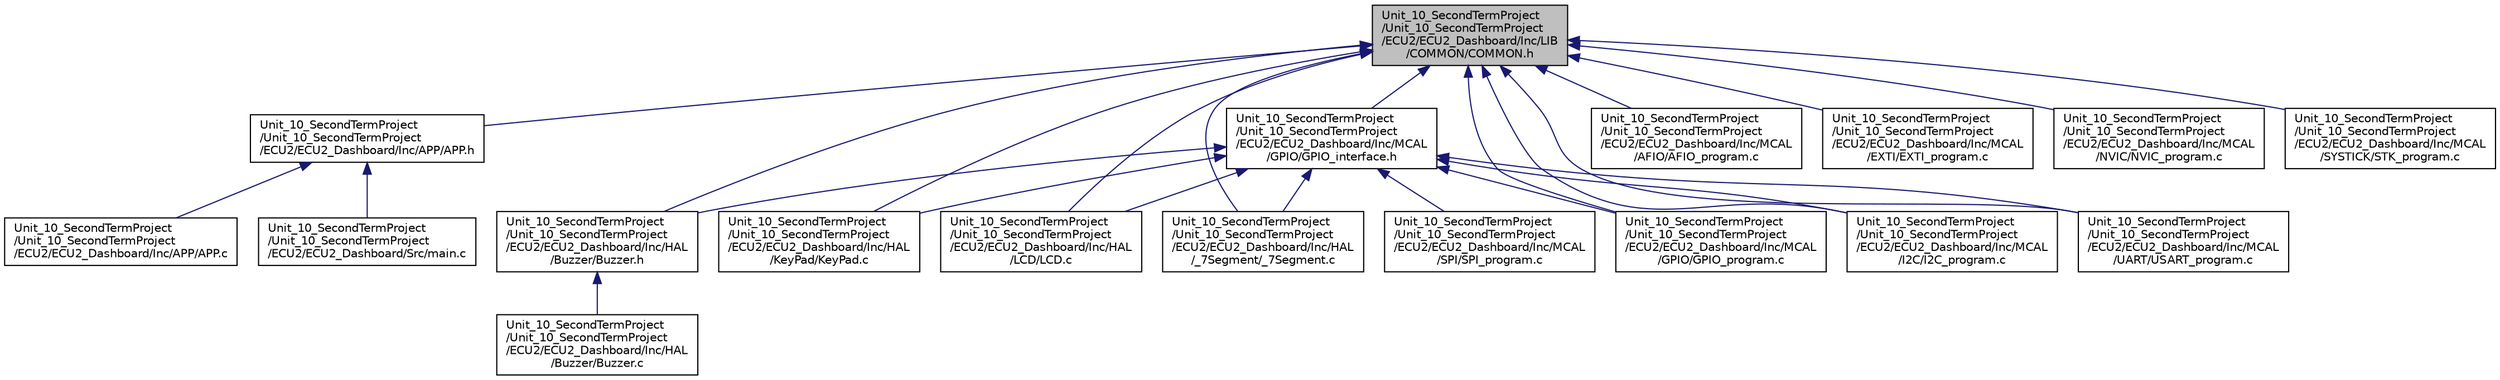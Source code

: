 digraph "Unit_10_SecondTermProject/Unit_10_SecondTermProject/ECU2/ECU2_Dashboard/Inc/LIB/COMMON/COMMON.h"
{
 // LATEX_PDF_SIZE
  edge [fontname="Helvetica",fontsize="10",labelfontname="Helvetica",labelfontsize="10"];
  node [fontname="Helvetica",fontsize="10",shape=record];
  Node1 [label="Unit_10_SecondTermProject\l/Unit_10_SecondTermProject\l/ECU2/ECU2_Dashboard/Inc/LIB\l/COMMON/COMMON.h",height=0.2,width=0.4,color="black", fillcolor="grey75", style="filled", fontcolor="black",tooltip=" "];
  Node1 -> Node2 [dir="back",color="midnightblue",fontsize="10",style="solid",fontname="Helvetica"];
  Node2 [label="Unit_10_SecondTermProject\l/Unit_10_SecondTermProject\l/ECU2/ECU2_Dashboard/Inc/APP/APP.h",height=0.2,width=0.4,color="black", fillcolor="white", style="filled",URL="$_a_p_p_8h.html",tooltip=" "];
  Node2 -> Node3 [dir="back",color="midnightblue",fontsize="10",style="solid",fontname="Helvetica"];
  Node3 [label="Unit_10_SecondTermProject\l/Unit_10_SecondTermProject\l/ECU2/ECU2_Dashboard/Inc/APP/APP.c",height=0.2,width=0.4,color="black", fillcolor="white", style="filled",URL="$_a_p_p_8c.html",tooltip=" "];
  Node2 -> Node4 [dir="back",color="midnightblue",fontsize="10",style="solid",fontname="Helvetica"];
  Node4 [label="Unit_10_SecondTermProject\l/Unit_10_SecondTermProject\l/ECU2/ECU2_Dashboard/Src/main.c",height=0.2,width=0.4,color="black", fillcolor="white", style="filled",URL="$main_8c.html",tooltip=" "];
  Node1 -> Node5 [dir="back",color="midnightblue",fontsize="10",style="solid",fontname="Helvetica"];
  Node5 [label="Unit_10_SecondTermProject\l/Unit_10_SecondTermProject\l/ECU2/ECU2_Dashboard/Inc/HAL\l/Buzzer/Buzzer.h",height=0.2,width=0.4,color="black", fillcolor="white", style="filled",URL="$_buzzer_8h.html",tooltip=" "];
  Node5 -> Node6 [dir="back",color="midnightblue",fontsize="10",style="solid",fontname="Helvetica"];
  Node6 [label="Unit_10_SecondTermProject\l/Unit_10_SecondTermProject\l/ECU2/ECU2_Dashboard/Inc/HAL\l/Buzzer/Buzzer.c",height=0.2,width=0.4,color="black", fillcolor="white", style="filled",URL="$_buzzer_8c.html",tooltip=" "];
  Node1 -> Node7 [dir="back",color="midnightblue",fontsize="10",style="solid",fontname="Helvetica"];
  Node7 [label="Unit_10_SecondTermProject\l/Unit_10_SecondTermProject\l/ECU2/ECU2_Dashboard/Inc/HAL\l/KeyPad/KeyPad.c",height=0.2,width=0.4,color="black", fillcolor="white", style="filled",URL="$_key_pad_8c.html",tooltip=" "];
  Node1 -> Node8 [dir="back",color="midnightblue",fontsize="10",style="solid",fontname="Helvetica"];
  Node8 [label="Unit_10_SecondTermProject\l/Unit_10_SecondTermProject\l/ECU2/ECU2_Dashboard/Inc/HAL\l/LCD/LCD.c",height=0.2,width=0.4,color="black", fillcolor="white", style="filled",URL="$_l_c_d_8c.html",tooltip=" "];
  Node1 -> Node9 [dir="back",color="midnightblue",fontsize="10",style="solid",fontname="Helvetica"];
  Node9 [label="Unit_10_SecondTermProject\l/Unit_10_SecondTermProject\l/ECU2/ECU2_Dashboard/Inc/HAL\l/_7Segment/_7Segment.c",height=0.2,width=0.4,color="black", fillcolor="white", style="filled",URL="$__7_segment_8c.html",tooltip=" "];
  Node1 -> Node10 [dir="back",color="midnightblue",fontsize="10",style="solid",fontname="Helvetica"];
  Node10 [label="Unit_10_SecondTermProject\l/Unit_10_SecondTermProject\l/ECU2/ECU2_Dashboard/Inc/MCAL\l/AFIO/AFIO_program.c",height=0.2,width=0.4,color="black", fillcolor="white", style="filled",URL="$_a_f_i_o__program_8c.html",tooltip=" "];
  Node1 -> Node11 [dir="back",color="midnightblue",fontsize="10",style="solid",fontname="Helvetica"];
  Node11 [label="Unit_10_SecondTermProject\l/Unit_10_SecondTermProject\l/ECU2/ECU2_Dashboard/Inc/MCAL\l/EXTI/EXTI_program.c",height=0.2,width=0.4,color="black", fillcolor="white", style="filled",URL="$_e_x_t_i__program_8c.html",tooltip=" "];
  Node1 -> Node12 [dir="back",color="midnightblue",fontsize="10",style="solid",fontname="Helvetica"];
  Node12 [label="Unit_10_SecondTermProject\l/Unit_10_SecondTermProject\l/ECU2/ECU2_Dashboard/Inc/MCAL\l/GPIO/GPIO_interface.h",height=0.2,width=0.4,color="black", fillcolor="white", style="filled",URL="$_g_p_i_o__interface_8h.html",tooltip=" "];
  Node12 -> Node5 [dir="back",color="midnightblue",fontsize="10",style="solid",fontname="Helvetica"];
  Node12 -> Node7 [dir="back",color="midnightblue",fontsize="10",style="solid",fontname="Helvetica"];
  Node12 -> Node8 [dir="back",color="midnightblue",fontsize="10",style="solid",fontname="Helvetica"];
  Node12 -> Node9 [dir="back",color="midnightblue",fontsize="10",style="solid",fontname="Helvetica"];
  Node12 -> Node13 [dir="back",color="midnightblue",fontsize="10",style="solid",fontname="Helvetica"];
  Node13 [label="Unit_10_SecondTermProject\l/Unit_10_SecondTermProject\l/ECU2/ECU2_Dashboard/Inc/MCAL\l/GPIO/GPIO_program.c",height=0.2,width=0.4,color="black", fillcolor="white", style="filled",URL="$_g_p_i_o__program_8c.html",tooltip=" "];
  Node12 -> Node14 [dir="back",color="midnightblue",fontsize="10",style="solid",fontname="Helvetica"];
  Node14 [label="Unit_10_SecondTermProject\l/Unit_10_SecondTermProject\l/ECU2/ECU2_Dashboard/Inc/MCAL\l/I2C/I2C_program.c",height=0.2,width=0.4,color="black", fillcolor="white", style="filled",URL="$_i2_c__program_8c.html",tooltip=" "];
  Node12 -> Node15 [dir="back",color="midnightblue",fontsize="10",style="solid",fontname="Helvetica"];
  Node15 [label="Unit_10_SecondTermProject\l/Unit_10_SecondTermProject\l/ECU2/ECU2_Dashboard/Inc/MCAL\l/SPI/SPI_program.c",height=0.2,width=0.4,color="black", fillcolor="white", style="filled",URL="$_s_p_i__program_8c.html",tooltip=" "];
  Node12 -> Node16 [dir="back",color="midnightblue",fontsize="10",style="solid",fontname="Helvetica"];
  Node16 [label="Unit_10_SecondTermProject\l/Unit_10_SecondTermProject\l/ECU2/ECU2_Dashboard/Inc/MCAL\l/UART/USART_program.c",height=0.2,width=0.4,color="black", fillcolor="white", style="filled",URL="$_u_s_a_r_t__program_8c.html",tooltip=" "];
  Node1 -> Node13 [dir="back",color="midnightblue",fontsize="10",style="solid",fontname="Helvetica"];
  Node1 -> Node14 [dir="back",color="midnightblue",fontsize="10",style="solid",fontname="Helvetica"];
  Node1 -> Node17 [dir="back",color="midnightblue",fontsize="10",style="solid",fontname="Helvetica"];
  Node17 [label="Unit_10_SecondTermProject\l/Unit_10_SecondTermProject\l/ECU2/ECU2_Dashboard/Inc/MCAL\l/NVIC/NVIC_program.c",height=0.2,width=0.4,color="black", fillcolor="white", style="filled",URL="$_n_v_i_c__program_8c.html",tooltip=" "];
  Node1 -> Node18 [dir="back",color="midnightblue",fontsize="10",style="solid",fontname="Helvetica"];
  Node18 [label="Unit_10_SecondTermProject\l/Unit_10_SecondTermProject\l/ECU2/ECU2_Dashboard/Inc/MCAL\l/SYSTICK/STK_program.c",height=0.2,width=0.4,color="black", fillcolor="white", style="filled",URL="$_s_t_k__program_8c.html",tooltip=" "];
  Node1 -> Node16 [dir="back",color="midnightblue",fontsize="10",style="solid",fontname="Helvetica"];
}
